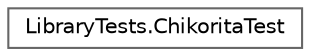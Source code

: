 digraph "Graphical Class Hierarchy"
{
 // INTERACTIVE_SVG=YES
 // LATEX_PDF_SIZE
  bgcolor="transparent";
  edge [fontname=Helvetica,fontsize=10,labelfontname=Helvetica,labelfontsize=10];
  node [fontname=Helvetica,fontsize=10,shape=box,height=0.2,width=0.4];
  rankdir="LR";
  Node0 [id="Node000000",label="LibraryTests.ChikoritaTest",height=0.2,width=0.4,color="grey40", fillcolor="white", style="filled",URL="$classLibraryTests_1_1ChikoritaTest.html",tooltip="Test de la clase Chikorita"];
}
